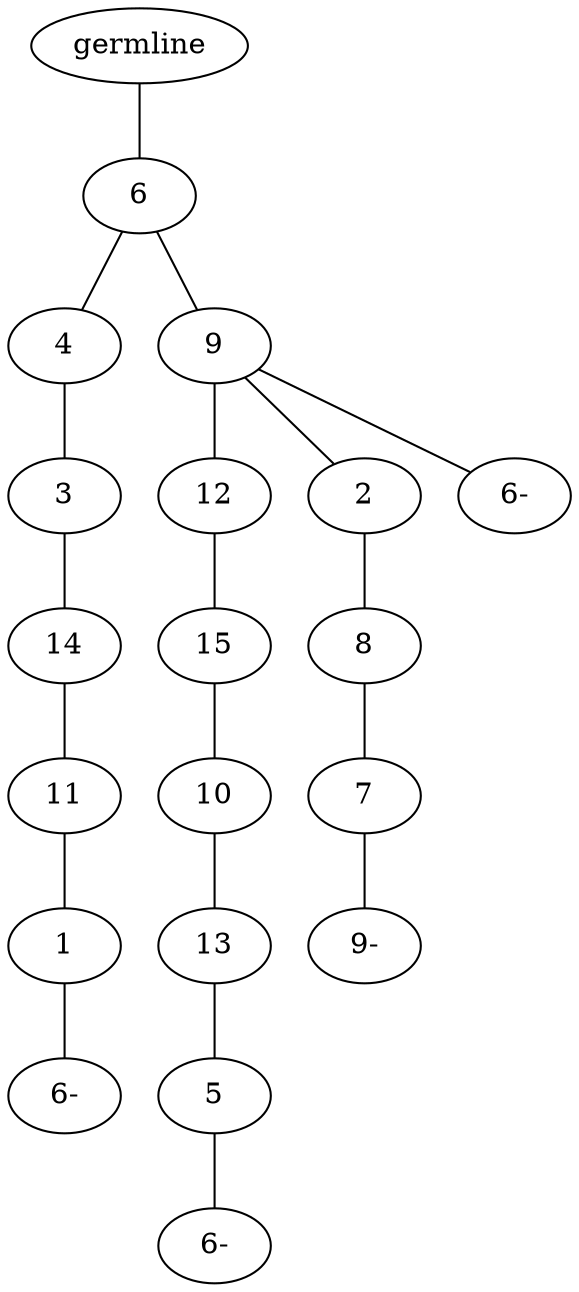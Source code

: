 graph tree {
    "140706091797376" [label="germline"];
    "140706091953360" [label="6"];
    "140706091950384" [label="4"];
    "140706091868320" [label="3"];
    "140706091868560" [label="14"];
    "140706091869328" [label="11"];
    "140706091869616" [label="1"];
    "140706091869904" [label="6-"];
    "140706091869280" [label="9"];
    "140706091869184" [label="12"];
    "140706091870432" [label="15"];
    "140706091870192" [label="10"];
    "140706091870336" [label="13"];
    "140706091870768" [label="5"];
    "140706091871056" [label="6-"];
    "140706091870480" [label="2"];
    "140706091951632" [label="8"];
    "140706091953888" [label="7"];
    "140706091952016" [label="9-"];
    "140706091871200" [label="6-"];
    "140706091797376" -- "140706091953360";
    "140706091953360" -- "140706091950384";
    "140706091953360" -- "140706091869280";
    "140706091950384" -- "140706091868320";
    "140706091868320" -- "140706091868560";
    "140706091868560" -- "140706091869328";
    "140706091869328" -- "140706091869616";
    "140706091869616" -- "140706091869904";
    "140706091869280" -- "140706091869184";
    "140706091869280" -- "140706091870480";
    "140706091869280" -- "140706091871200";
    "140706091869184" -- "140706091870432";
    "140706091870432" -- "140706091870192";
    "140706091870192" -- "140706091870336";
    "140706091870336" -- "140706091870768";
    "140706091870768" -- "140706091871056";
    "140706091870480" -- "140706091951632";
    "140706091951632" -- "140706091953888";
    "140706091953888" -- "140706091952016";
}
